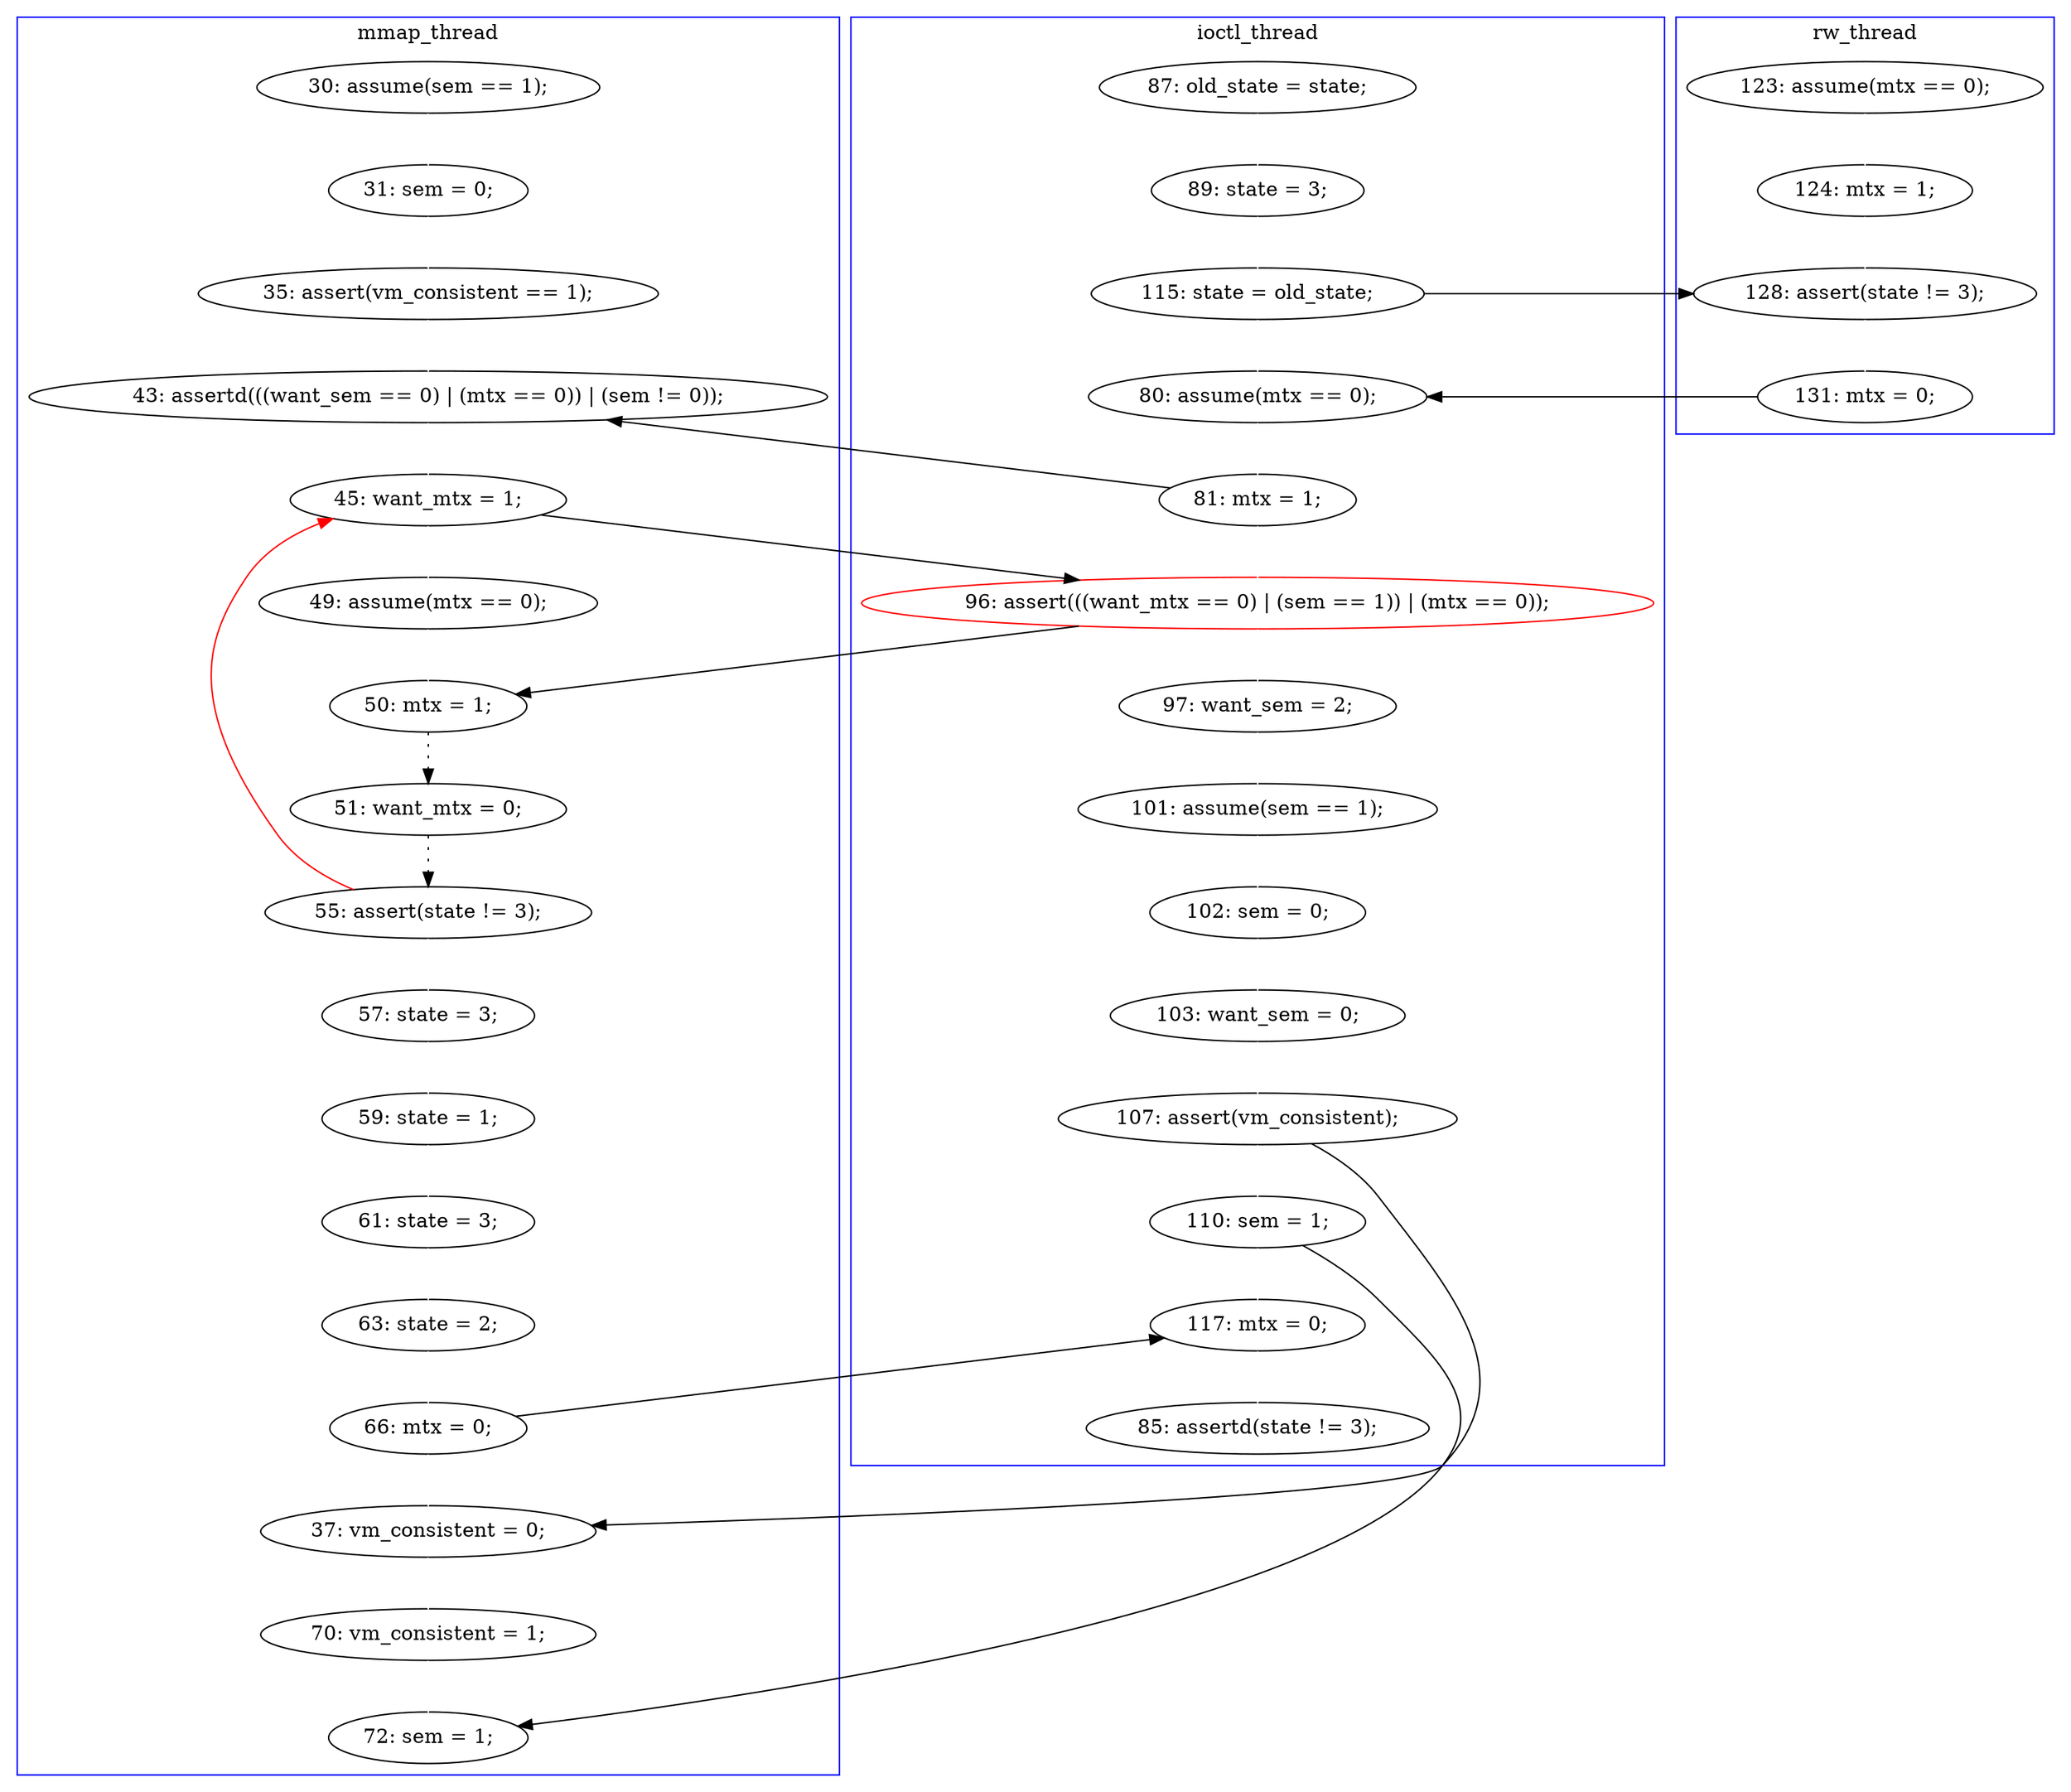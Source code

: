 digraph Counterexample {
	19 -> 22 [color = black, style = solid, constraint = false]
	43 -> 45 [color = white, style = solid]
	34 -> 35 [color = black, style = dotted]
	17 -> 18 [color = white, style = solid]
	40 -> 44 [color = white, style = solid]
	28 -> 30 [color = black, style = solid, constraint = false]
	28 -> 32 [color = white, style = solid]
	42 -> 43 [color = white, style = solid]
	23 -> 27 [color = black, style = solid, constraint = false]
	35 -> 37 [color = black, style = dotted]
	19 -> 27 [color = white, style = solid]
	41 -> 42 [color = white, style = solid]
	37 -> 38 [color = white, style = solid]
	13 -> 14 [color = white, style = solid]
	46 -> 50 [color = black, style = solid, constraint = false]
	38 -> 39 [color = white, style = solid]
	30 -> 31 [color = white, style = solid]
	48 -> 50 [color = white, style = solid]
	48 -> 51 [color = black, style = solid, constraint = false]
	46 -> 47 [color = white, style = solid]
	20 -> 21 [color = white, style = solid]
	37 -> 31 [color = red, style = solid, constraint = false]
	36 -> 41 [color = white, style = solid]
	47 -> 49 [color = white, style = solid]
	32 -> 36 [color = white, style = solid]
	16 -> 17 [color = white, style = solid]
	22 -> 23 [color = white, style = solid]
	45 -> 48 [color = white, style = solid]
	50 -> 52 [color = white, style = solid]
	44 -> 46 [color = white, style = solid]
	45 -> 47 [color = black, style = solid, constraint = false]
	21 -> 22 [color = white, style = solid]
	39 -> 40 [color = white, style = solid]
	31 -> 33 [color = white, style = solid]
	18 -> 30 [color = white, style = solid]
	14 -> 19 [color = white, style = solid]
	49 -> 51 [color = white, style = solid]
	33 -> 34 [color = white, style = solid]
	32 -> 34 [color = black, style = solid, constraint = false]
	27 -> 28 [color = white, style = solid]
	31 -> 32 [color = black, style = solid, constraint = false]
	subgraph cluster3 {
		label = rw_thread
		color = blue
		22  [label = "128: assert(state != 3);"]
		21  [label = "124: mtx = 1;"]
		23  [label = "131: mtx = 0;"]
		20  [label = "123: assume(mtx == 0);"]
	}
	subgraph cluster2 {
		label = ioctl_thread
		color = blue
		45  [label = "107: assert(vm_consistent);"]
		36  [label = "97: want_sem = 2;"]
		43  [label = "103: want_sem = 0;"]
		32  [label = "96: assert(((want_mtx == 0) | (sem == 1)) | (mtx == 0));", color = red]
		52  [label = "85: assertd(state != 3);"]
		19  [label = "115: state = old_state;"]
		13  [label = "87: old_state = state;"]
		48  [label = "110: sem = 1;"]
		42  [label = "102: sem = 0;"]
		28  [label = "81: mtx = 1;"]
		41  [label = "101: assume(sem == 1);"]
		50  [label = "117: mtx = 0;"]
		27  [label = "80: assume(mtx == 0);"]
		14  [label = "89: state = 3;"]
	}
	subgraph cluster1 {
		label = mmap_thread
		color = blue
		37  [label = "55: assert(state != 3);"]
		39  [label = "59: state = 1;"]
		34  [label = "50: mtx = 1;"]
		33  [label = "49: assume(mtx == 0);"]
		31  [label = "45: want_mtx = 1;"]
		38  [label = "57: state = 3;"]
		16  [label = "30: assume(sem == 1);"]
		40  [label = "61: state = 3;"]
		49  [label = "70: vm_consistent = 1;"]
		35  [label = "51: want_mtx = 0;"]
		51  [label = "72: sem = 1;"]
		47  [label = "37: vm_consistent = 0;"]
		44  [label = "63: state = 2;"]
		30  [label = "43: assertd(((want_sem == 0) | (mtx == 0)) | (sem != 0));"]
		46  [label = "66: mtx = 0;"]
		18  [label = "35: assert(vm_consistent == 1);"]
		17  [label = "31: sem = 0;"]
	}
}